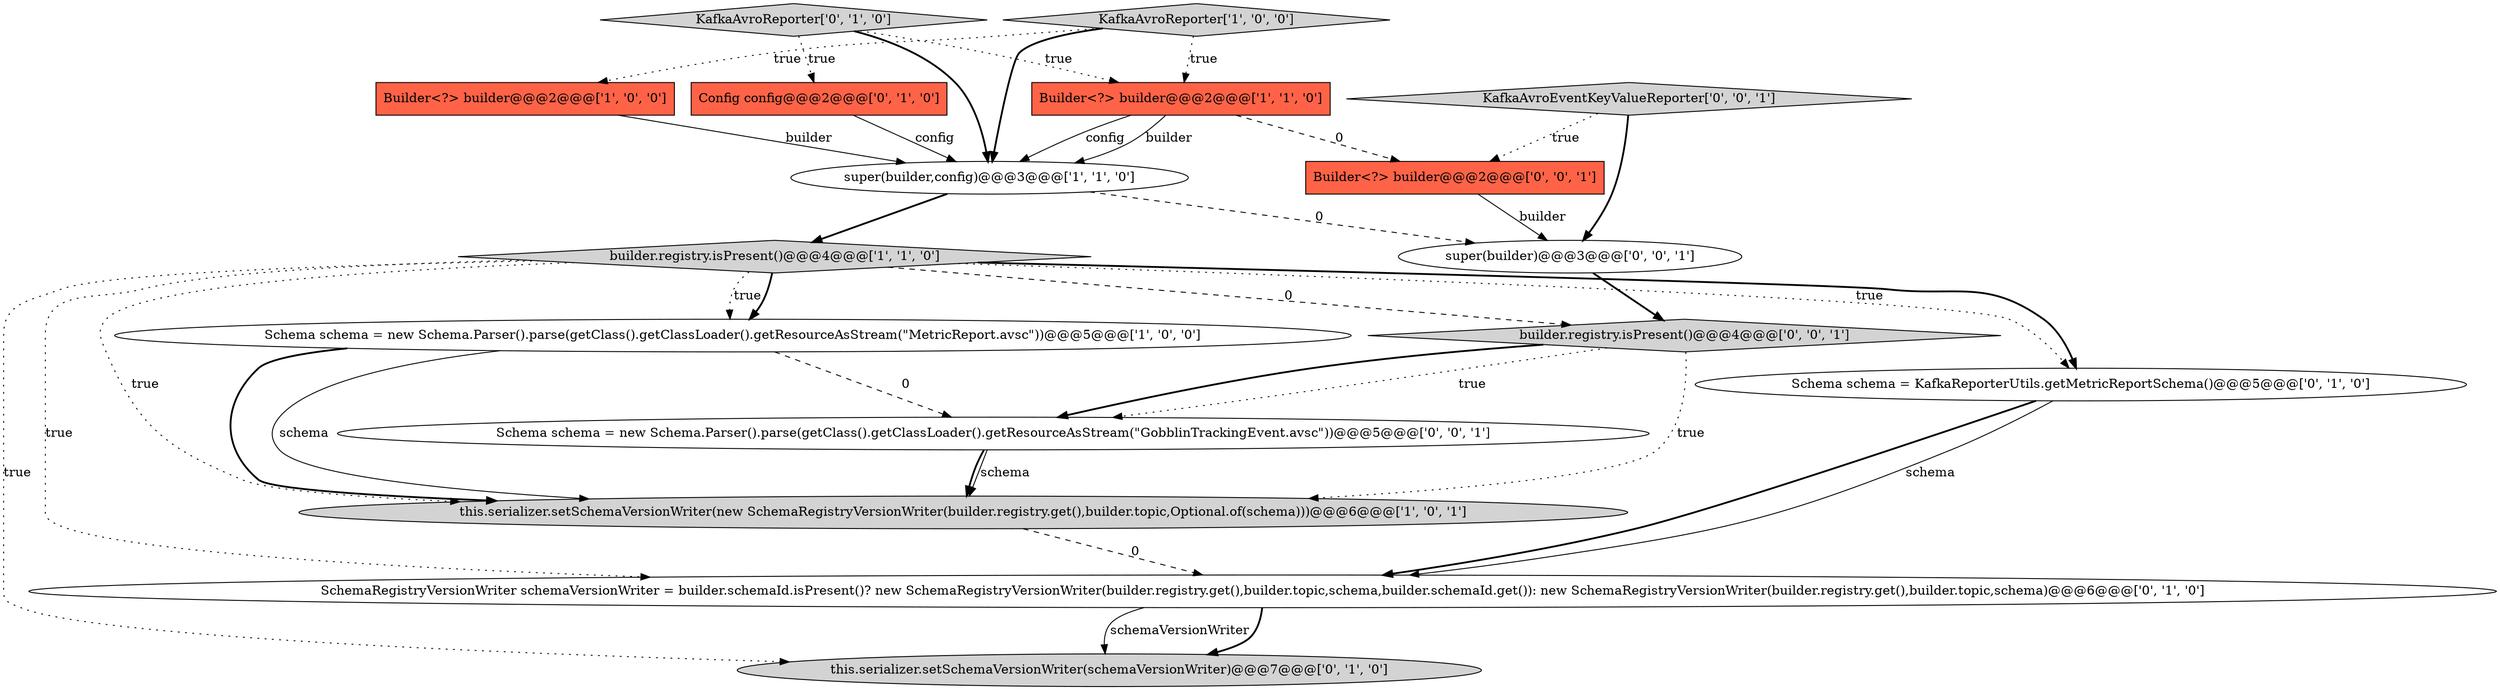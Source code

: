 digraph {
13 [style = filled, label = "Builder<?> builder@@@2@@@['0', '0', '1']", fillcolor = tomato, shape = box image = "AAA0AAABBB3BBB"];
16 [style = filled, label = "KafkaAvroEventKeyValueReporter['0', '0', '1']", fillcolor = lightgray, shape = diamond image = "AAA0AAABBB3BBB"];
1 [style = filled, label = "Builder<?> builder@@@2@@@['1', '0', '0']", fillcolor = tomato, shape = box image = "AAA0AAABBB1BBB"];
10 [style = filled, label = "Config config@@@2@@@['0', '1', '0']", fillcolor = tomato, shape = box image = "AAA0AAABBB2BBB"];
9 [style = filled, label = "KafkaAvroReporter['0', '1', '0']", fillcolor = lightgray, shape = diamond image = "AAA0AAABBB2BBB"];
5 [style = filled, label = "builder.registry.isPresent()@@@4@@@['1', '1', '0']", fillcolor = lightgray, shape = diamond image = "AAA0AAABBB1BBB"];
6 [style = filled, label = "Schema schema = new Schema.Parser().parse(getClass().getClassLoader().getResourceAsStream(\"MetricReport.avsc\"))@@@5@@@['1', '0', '0']", fillcolor = white, shape = ellipse image = "AAA0AAABBB1BBB"];
4 [style = filled, label = "KafkaAvroReporter['1', '0', '0']", fillcolor = lightgray, shape = diamond image = "AAA0AAABBB1BBB"];
8 [style = filled, label = "SchemaRegistryVersionWriter schemaVersionWriter = builder.schemaId.isPresent()? new SchemaRegistryVersionWriter(builder.registry.get(),builder.topic,schema,builder.schemaId.get()): new SchemaRegistryVersionWriter(builder.registry.get(),builder.topic,schema)@@@6@@@['0', '1', '0']", fillcolor = white, shape = ellipse image = "AAA1AAABBB2BBB"];
12 [style = filled, label = "Schema schema = new Schema.Parser().parse(getClass().getClassLoader().getResourceAsStream(\"GobblinTrackingEvent.avsc\"))@@@5@@@['0', '0', '1']", fillcolor = white, shape = ellipse image = "AAA0AAABBB3BBB"];
7 [style = filled, label = "this.serializer.setSchemaVersionWriter(schemaVersionWriter)@@@7@@@['0', '1', '0']", fillcolor = lightgray, shape = ellipse image = "AAA1AAABBB2BBB"];
3 [style = filled, label = "super(builder,config)@@@3@@@['1', '1', '0']", fillcolor = white, shape = ellipse image = "AAA0AAABBB1BBB"];
14 [style = filled, label = "super(builder)@@@3@@@['0', '0', '1']", fillcolor = white, shape = ellipse image = "AAA0AAABBB3BBB"];
0 [style = filled, label = "this.serializer.setSchemaVersionWriter(new SchemaRegistryVersionWriter(builder.registry.get(),builder.topic,Optional.of(schema)))@@@6@@@['1', '0', '1']", fillcolor = lightgray, shape = ellipse image = "AAA0AAABBB1BBB"];
15 [style = filled, label = "builder.registry.isPresent()@@@4@@@['0', '0', '1']", fillcolor = lightgray, shape = diamond image = "AAA0AAABBB3BBB"];
11 [style = filled, label = "Schema schema = KafkaReporterUtils.getMetricReportSchema()@@@5@@@['0', '1', '0']", fillcolor = white, shape = ellipse image = "AAA0AAABBB2BBB"];
2 [style = filled, label = "Builder<?> builder@@@2@@@['1', '1', '0']", fillcolor = tomato, shape = box image = "AAA0AAABBB1BBB"];
5->8 [style = dotted, label="true"];
12->0 [style = bold, label=""];
5->0 [style = dotted, label="true"];
2->13 [style = dashed, label="0"];
10->3 [style = solid, label="config"];
1->3 [style = solid, label="builder"];
5->11 [style = dotted, label="true"];
8->7 [style = solid, label="schemaVersionWriter"];
15->12 [style = bold, label=""];
6->0 [style = bold, label=""];
9->3 [style = bold, label=""];
6->0 [style = solid, label="schema"];
3->14 [style = dashed, label="0"];
5->7 [style = dotted, label="true"];
16->13 [style = dotted, label="true"];
4->1 [style = dotted, label="true"];
9->2 [style = dotted, label="true"];
3->5 [style = bold, label=""];
9->10 [style = dotted, label="true"];
13->14 [style = solid, label="builder"];
5->6 [style = dotted, label="true"];
15->0 [style = dotted, label="true"];
6->12 [style = dashed, label="0"];
2->3 [style = solid, label="config"];
5->11 [style = bold, label=""];
11->8 [style = bold, label=""];
16->14 [style = bold, label=""];
11->8 [style = solid, label="schema"];
8->7 [style = bold, label=""];
12->0 [style = solid, label="schema"];
14->15 [style = bold, label=""];
2->3 [style = solid, label="builder"];
4->3 [style = bold, label=""];
0->8 [style = dashed, label="0"];
5->15 [style = dashed, label="0"];
5->6 [style = bold, label=""];
15->12 [style = dotted, label="true"];
4->2 [style = dotted, label="true"];
}

